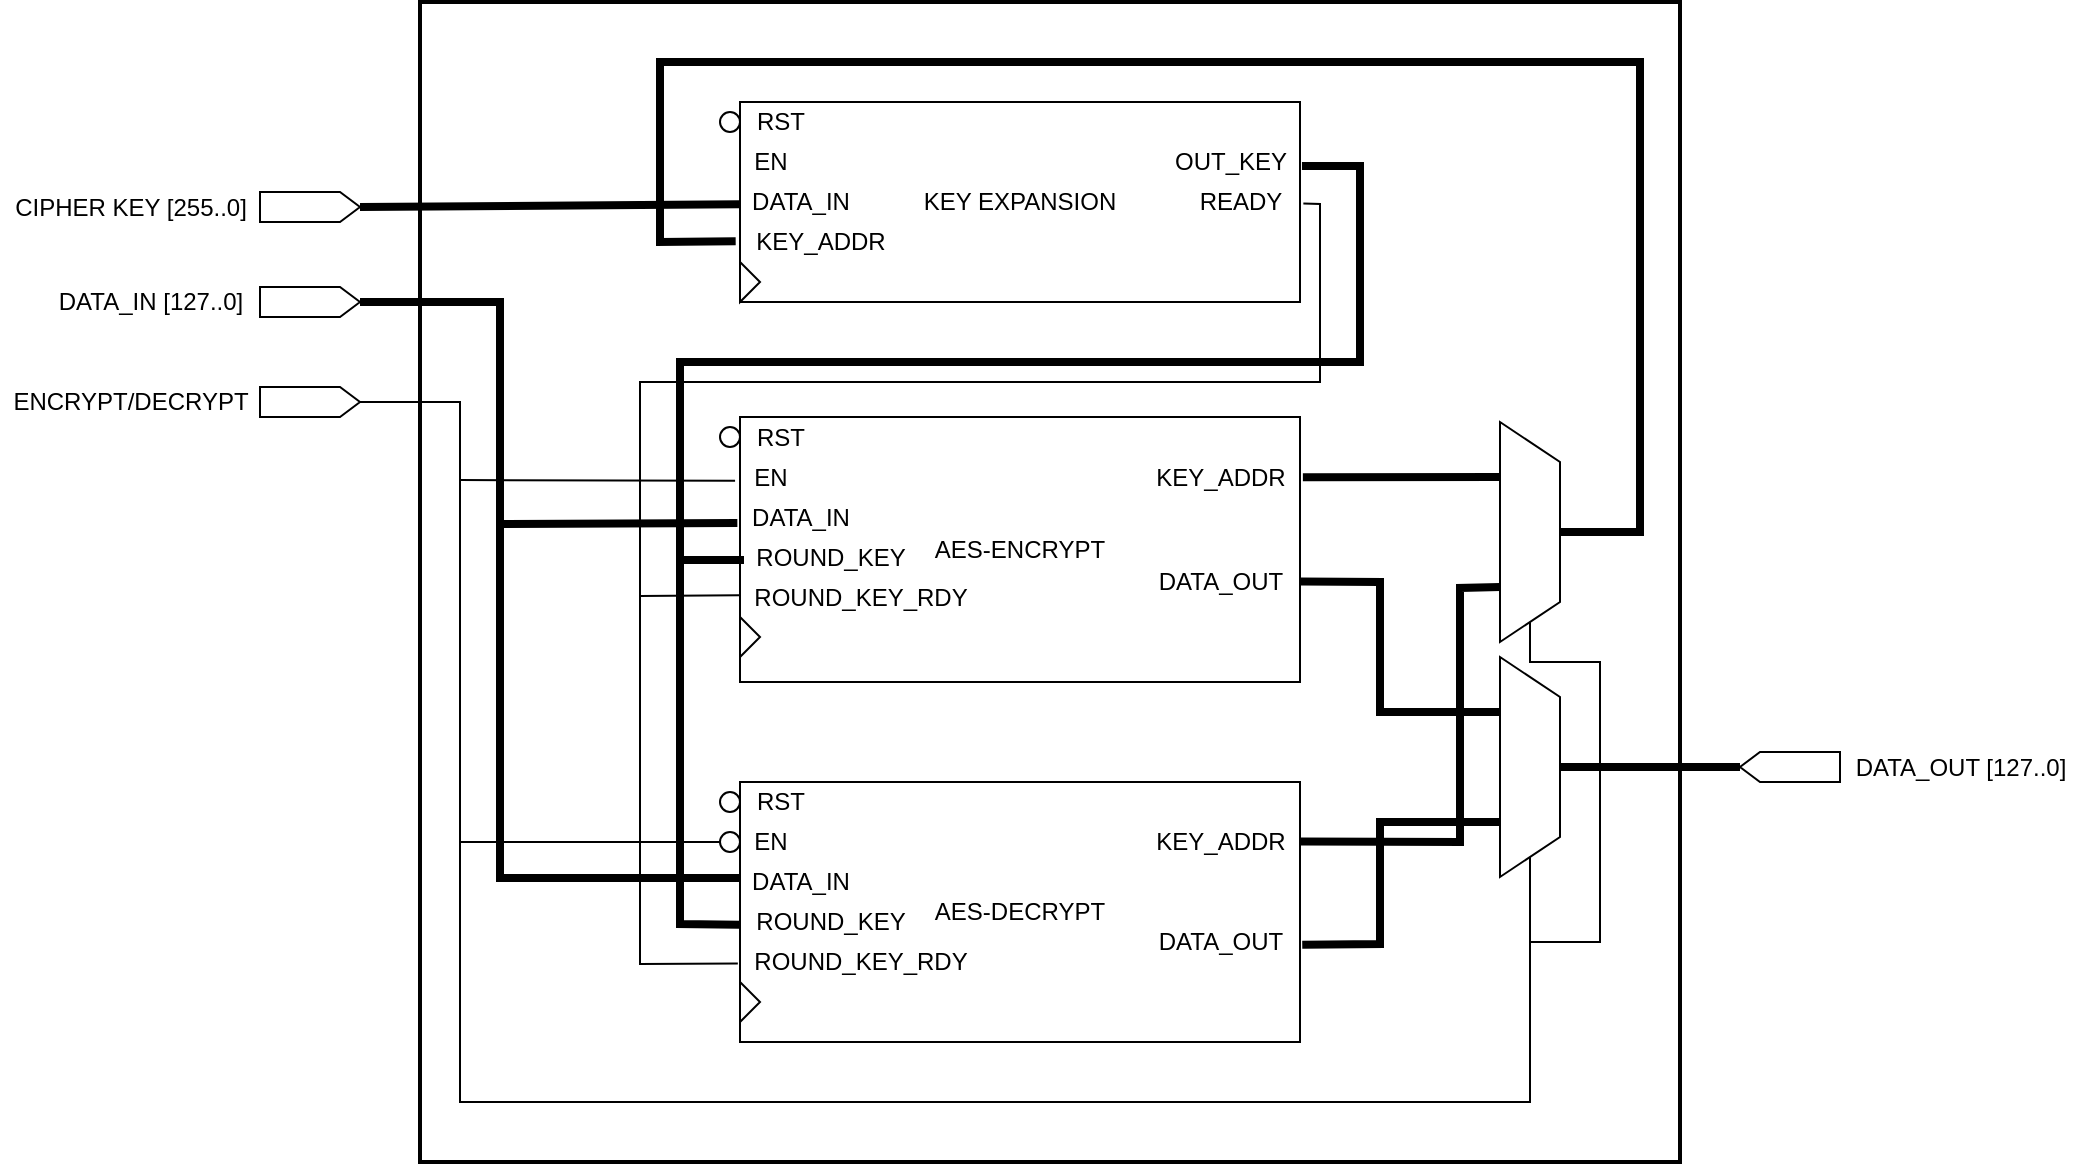 <mxfile version="14.7.6" type="device"><diagram id="bQHCmAaS5CR11OyIx2zT" name="Page-1"><mxGraphModel dx="1240" dy="689" grid="1" gridSize="10" guides="1" tooltips="1" connect="1" arrows="1" fold="1" page="1" pageScale="1" pageWidth="1000000" pageHeight="1000000" math="0" shadow="0"><root><mxCell id="0"/><mxCell id="1" parent="0"/><mxCell id="0nAREdw5EcZxk-LHZdtt-12" value="" style="rounded=0;whiteSpace=wrap;html=1;fillColor=none;strokeWidth=2;" vertex="1" parent="1"><mxGeometry x="220" y="50" width="630" height="580" as="geometry"/></mxCell><mxCell id="0nAREdw5EcZxk-LHZdtt-11" value="" style="endArrow=none;html=1;strokeColor=#000000;strokeWidth=1;entryX=-0.082;entryY=0.594;entryDx=0;entryDy=0;entryPerimeter=0;" edge="1" parent="1"><mxGeometry width="50" height="50" relative="1" as="geometry"><mxPoint x="240" y="470" as="sourcePoint"/><mxPoint x="380.0" y="470.04" as="targetPoint"/></mxGeometry></mxCell><mxCell id="7ZGEBLsnJdABNgyTynUg-1" value="AES-ENCRYPT" style="rounded=0;whiteSpace=wrap;html=1;" parent="1" vertex="1"><mxGeometry x="380" y="257.5" width="280" height="132.5" as="geometry"/></mxCell><mxCell id="7ZGEBLsnJdABNgyTynUg-2" value="KEY EXPANSION" style="rounded=0;whiteSpace=wrap;html=1;" parent="1" vertex="1"><mxGeometry x="380" y="100" width="280" height="100" as="geometry"/></mxCell><mxCell id="7ZGEBLsnJdABNgyTynUg-3" value="AES-DECRYPT" style="rounded=0;whiteSpace=wrap;html=1;" parent="1" vertex="1"><mxGeometry x="380" y="440" width="280" height="130" as="geometry"/></mxCell><mxCell id="7ZGEBLsnJdABNgyTynUg-4" value="" style="shape=mxgraph.arrows2.arrow;verticalLabelPosition=bottom;shadow=0;dashed=0;align=center;html=1;verticalAlign=top;strokeWidth=1;dy=0;dx=10;notch=0;" parent="1" vertex="1"><mxGeometry x="140" y="145" width="50" height="15" as="geometry"/></mxCell><mxCell id="7ZGEBLsnJdABNgyTynUg-5" value="CIPHER KEY [255..0]" style="text;html=1;align=center;verticalAlign=middle;resizable=0;points=[];autosize=1;strokeColor=none;" parent="1" vertex="1"><mxGeometry x="10" y="142.5" width="130" height="20" as="geometry"/></mxCell><mxCell id="7ZGEBLsnJdABNgyTynUg-6" value="" style="shape=mxgraph.arrows2.arrow;verticalLabelPosition=bottom;shadow=0;dashed=0;align=center;html=1;verticalAlign=top;strokeWidth=1;dy=0;dx=10;notch=0;" parent="1" vertex="1"><mxGeometry x="140" y="192.5" width="50" height="15" as="geometry"/></mxCell><mxCell id="7ZGEBLsnJdABNgyTynUg-7" value="DATA_IN [127..0]" style="text;html=1;align=center;verticalAlign=middle;resizable=0;points=[];autosize=1;strokeColor=none;" parent="1" vertex="1"><mxGeometry x="30" y="190" width="110" height="20" as="geometry"/></mxCell><mxCell id="7ZGEBLsnJdABNgyTynUg-8" value="RST" style="text;html=1;align=center;verticalAlign=middle;resizable=0;points=[];autosize=1;strokeColor=none;" parent="1" vertex="1"><mxGeometry x="380" y="100" width="40" height="20" as="geometry"/></mxCell><mxCell id="7ZGEBLsnJdABNgyTynUg-9" value="EN" style="text;html=1;align=center;verticalAlign=middle;resizable=0;points=[];autosize=1;strokeColor=none;" parent="1" vertex="1"><mxGeometry x="380" y="120" width="30" height="20" as="geometry"/></mxCell><mxCell id="7ZGEBLsnJdABNgyTynUg-10" value="DATA_IN" style="text;html=1;align=center;verticalAlign=middle;resizable=0;points=[];autosize=1;strokeColor=none;" parent="1" vertex="1"><mxGeometry x="380" y="140" width="60" height="20" as="geometry"/></mxCell><mxCell id="7ZGEBLsnJdABNgyTynUg-11" value="KEY_ADDR" style="text;html=1;align=center;verticalAlign=middle;resizable=0;points=[];autosize=1;strokeColor=none;" parent="1" vertex="1"><mxGeometry x="380" y="160" width="80" height="20" as="geometry"/></mxCell><mxCell id="7ZGEBLsnJdABNgyTynUg-12" value="" style="triangle;whiteSpace=wrap;html=1;" parent="1" vertex="1"><mxGeometry x="380" y="180" width="10" height="20" as="geometry"/></mxCell><mxCell id="7ZGEBLsnJdABNgyTynUg-13" value="OUT_KEY" style="text;html=1;align=center;verticalAlign=middle;resizable=0;points=[];autosize=1;strokeColor=none;" parent="1" vertex="1"><mxGeometry x="590" y="120" width="70" height="20" as="geometry"/></mxCell><mxCell id="7ZGEBLsnJdABNgyTynUg-14" value="READY" style="text;html=1;align=center;verticalAlign=middle;resizable=0;points=[];autosize=1;strokeColor=none;" parent="1" vertex="1"><mxGeometry x="600" y="140" width="60" height="20" as="geometry"/></mxCell><mxCell id="7ZGEBLsnJdABNgyTynUg-15" value="" style="endArrow=none;html=1;strokeWidth=4;exitX=1;exitY=0.5;exitDx=0;exitDy=0;exitPerimeter=0;entryX=0;entryY=0.557;entryDx=0;entryDy=0;entryPerimeter=0;" parent="1" source="7ZGEBLsnJdABNgyTynUg-4" target="7ZGEBLsnJdABNgyTynUg-10" edge="1"><mxGeometry width="50" height="50" relative="1" as="geometry"><mxPoint x="240" y="230" as="sourcePoint"/><mxPoint x="320" y="160" as="targetPoint"/></mxGeometry></mxCell><mxCell id="7ZGEBLsnJdABNgyTynUg-16" value="" style="shape=trapezoid;perimeter=trapezoidPerimeter;whiteSpace=wrap;html=1;fixedSize=1;direction=south;" parent="1" vertex="1"><mxGeometry x="760" y="260" width="30" height="110" as="geometry"/></mxCell><mxCell id="7ZGEBLsnJdABNgyTynUg-17" value="" style="shape=trapezoid;perimeter=trapezoidPerimeter;whiteSpace=wrap;html=1;fixedSize=1;direction=south;" parent="1" vertex="1"><mxGeometry x="760" y="377.5" width="30" height="110" as="geometry"/></mxCell><mxCell id="7ZGEBLsnJdABNgyTynUg-18" value="KEY_ADDR" style="text;html=1;align=center;verticalAlign=middle;resizable=0;points=[];autosize=1;strokeColor=none;" parent="1" vertex="1"><mxGeometry x="580" y="277.5" width="80" height="20" as="geometry"/></mxCell><mxCell id="7ZGEBLsnJdABNgyTynUg-19" value="KEY_ADDR" style="text;html=1;align=center;verticalAlign=middle;resizable=0;points=[];autosize=1;strokeColor=none;" parent="1" vertex="1"><mxGeometry x="580" y="460" width="80" height="20" as="geometry"/></mxCell><mxCell id="7ZGEBLsnJdABNgyTynUg-21" value="" style="shape=mxgraph.arrows2.arrow;verticalLabelPosition=bottom;shadow=0;dashed=0;align=center;html=1;verticalAlign=top;strokeWidth=1;dy=0;dx=10;notch=0;" parent="1" vertex="1"><mxGeometry x="140" y="242.5" width="50" height="15" as="geometry"/></mxCell><mxCell id="7ZGEBLsnJdABNgyTynUg-22" value="ENCRYPT/DECRYPT" style="text;html=1;align=center;verticalAlign=middle;resizable=0;points=[];autosize=1;strokeColor=none;" parent="1" vertex="1"><mxGeometry x="10" y="240" width="130" height="20" as="geometry"/></mxCell><mxCell id="7ZGEBLsnJdABNgyTynUg-24" value="RST" style="text;html=1;align=center;verticalAlign=middle;resizable=0;points=[];autosize=1;strokeColor=none;" parent="1" vertex="1"><mxGeometry x="380" y="257.5" width="40" height="20" as="geometry"/></mxCell><mxCell id="7ZGEBLsnJdABNgyTynUg-25" value="EN" style="text;html=1;align=center;verticalAlign=middle;resizable=0;points=[];autosize=1;strokeColor=none;" parent="1" vertex="1"><mxGeometry x="380" y="277.5" width="30" height="20" as="geometry"/></mxCell><mxCell id="7ZGEBLsnJdABNgyTynUg-26" value="DATA_IN" style="text;html=1;align=center;verticalAlign=middle;resizable=0;points=[];autosize=1;strokeColor=none;" parent="1" vertex="1"><mxGeometry x="380" y="297.5" width="60" height="20" as="geometry"/></mxCell><mxCell id="7ZGEBLsnJdABNgyTynUg-27" value="ROUND_KEY" style="text;html=1;align=center;verticalAlign=middle;resizable=0;points=[];autosize=1;strokeColor=none;" parent="1" vertex="1"><mxGeometry x="380" y="317.5" width="90" height="20" as="geometry"/></mxCell><mxCell id="7ZGEBLsnJdABNgyTynUg-28" value="ROUND_KEY_RDY" style="text;html=1;align=center;verticalAlign=middle;resizable=0;points=[];autosize=1;strokeColor=none;" parent="1" vertex="1"><mxGeometry x="380" y="337.5" width="120" height="20" as="geometry"/></mxCell><mxCell id="7ZGEBLsnJdABNgyTynUg-29" value="" style="triangle;whiteSpace=wrap;html=1;" parent="1" vertex="1"><mxGeometry x="380" y="357.5" width="10" height="20" as="geometry"/></mxCell><mxCell id="7ZGEBLsnJdABNgyTynUg-30" value="RST" style="text;html=1;align=center;verticalAlign=middle;resizable=0;points=[];autosize=1;strokeColor=none;" parent="1" vertex="1"><mxGeometry x="380" y="440" width="40" height="20" as="geometry"/></mxCell><mxCell id="7ZGEBLsnJdABNgyTynUg-31" value="EN" style="text;html=1;align=center;verticalAlign=middle;resizable=0;points=[];autosize=1;strokeColor=none;" parent="1" vertex="1"><mxGeometry x="380" y="460" width="30" height="20" as="geometry"/></mxCell><mxCell id="7ZGEBLsnJdABNgyTynUg-32" value="DATA_IN" style="text;html=1;align=center;verticalAlign=middle;resizable=0;points=[];autosize=1;strokeColor=none;" parent="1" vertex="1"><mxGeometry x="380" y="480" width="60" height="20" as="geometry"/></mxCell><mxCell id="7ZGEBLsnJdABNgyTynUg-33" value="ROUND_KEY" style="text;html=1;align=center;verticalAlign=middle;resizable=0;points=[];autosize=1;strokeColor=none;" parent="1" vertex="1"><mxGeometry x="380" y="500" width="90" height="20" as="geometry"/></mxCell><mxCell id="7ZGEBLsnJdABNgyTynUg-34" value="ROUND_KEY_RDY" style="text;html=1;align=center;verticalAlign=middle;resizable=0;points=[];autosize=1;strokeColor=none;" parent="1" vertex="1"><mxGeometry x="380" y="520" width="120" height="20" as="geometry"/></mxCell><mxCell id="7ZGEBLsnJdABNgyTynUg-35" value="" style="triangle;whiteSpace=wrap;html=1;" parent="1" vertex="1"><mxGeometry x="380" y="540" width="10" height="20" as="geometry"/></mxCell><mxCell id="7ZGEBLsnJdABNgyTynUg-36" value="" style="endArrow=none;html=1;strokeWidth=4;exitX=1;exitY=0.5;exitDx=0;exitDy=0;exitPerimeter=0;entryX=-0.022;entryY=0.65;entryDx=0;entryDy=0;entryPerimeter=0;rounded=0;" parent="1" source="7ZGEBLsnJdABNgyTynUg-6" target="7ZGEBLsnJdABNgyTynUg-26" edge="1"><mxGeometry width="50" height="50" relative="1" as="geometry"><mxPoint x="270" y="318.75" as="sourcePoint"/><mxPoint x="320" y="268.75" as="targetPoint"/><Array as="points"><mxPoint x="260" y="200"/><mxPoint x="260" y="311"/></Array></mxGeometry></mxCell><mxCell id="7ZGEBLsnJdABNgyTynUg-37" value="" style="endArrow=none;html=1;strokeWidth=4;entryX=0.006;entryY=0.4;entryDx=0;entryDy=0;entryPerimeter=0;rounded=0;" parent="1" target="7ZGEBLsnJdABNgyTynUg-32" edge="1"><mxGeometry width="50" height="50" relative="1" as="geometry"><mxPoint x="260" y="310" as="sourcePoint"/><mxPoint x="370" y="360" as="targetPoint"/><Array as="points"><mxPoint x="260" y="488"/></Array></mxGeometry></mxCell><mxCell id="7ZGEBLsnJdABNgyTynUg-38" value="" style="endArrow=none;html=1;strokeWidth=4;entryX=1.014;entryY=0.6;entryDx=0;entryDy=0;entryPerimeter=0;rounded=0;" parent="1" target="7ZGEBLsnJdABNgyTynUg-13" edge="1"><mxGeometry width="50" height="50" relative="1" as="geometry"><mxPoint x="382" y="329" as="sourcePoint"/><mxPoint x="530" y="270" as="targetPoint"/><Array as="points"><mxPoint x="350" y="329"/><mxPoint x="350" y="230"/><mxPoint x="690" y="230"/><mxPoint x="690" y="132"/></Array></mxGeometry></mxCell><mxCell id="7ZGEBLsnJdABNgyTynUg-39" value="" style="endArrow=none;html=1;strokeWidth=4;exitX=-0.004;exitY=0.571;exitDx=0;exitDy=0;exitPerimeter=0;rounded=0;" parent="1" source="7ZGEBLsnJdABNgyTynUg-33" edge="1"><mxGeometry width="50" height="50" relative="1" as="geometry"><mxPoint x="380" y="440" as="sourcePoint"/><mxPoint x="350" y="330" as="targetPoint"/><Array as="points"><mxPoint x="350" y="511"/></Array></mxGeometry></mxCell><mxCell id="7ZGEBLsnJdABNgyTynUg-40" value="" style="endArrow=none;html=1;strokeWidth=1;entryX=1.028;entryY=0.536;entryDx=0;entryDy=0;entryPerimeter=0;exitX=-0.003;exitY=0.454;exitDx=0;exitDy=0;exitPerimeter=0;rounded=0;" parent="1" source="7ZGEBLsnJdABNgyTynUg-28" target="7ZGEBLsnJdABNgyTynUg-14" edge="1"><mxGeometry width="50" height="50" relative="1" as="geometry"><mxPoint x="460" y="280" as="sourcePoint"/><mxPoint x="510" y="230" as="targetPoint"/><Array as="points"><mxPoint x="330" y="347"/><mxPoint x="330" y="240"/><mxPoint x="670" y="240"/><mxPoint x="670" y="151"/></Array></mxGeometry></mxCell><mxCell id="7ZGEBLsnJdABNgyTynUg-41" value="" style="endArrow=none;html=1;strokeWidth=1;entryX=-0.009;entryY=0.536;entryDx=0;entryDy=0;entryPerimeter=0;rounded=0;" parent="1" target="7ZGEBLsnJdABNgyTynUg-34" edge="1"><mxGeometry width="50" height="50" relative="1" as="geometry"><mxPoint x="330" y="340" as="sourcePoint"/><mxPoint x="470" y="380" as="targetPoint"/><Array as="points"><mxPoint x="330" y="531"/></Array></mxGeometry></mxCell><mxCell id="7ZGEBLsnJdABNgyTynUg-42" value="" style="ellipse;whiteSpace=wrap;html=1;aspect=fixed;" parent="1" vertex="1"><mxGeometry x="370" y="262.5" width="10" height="10" as="geometry"/></mxCell><mxCell id="7ZGEBLsnJdABNgyTynUg-43" value="" style="ellipse;whiteSpace=wrap;html=1;aspect=fixed;" parent="1" vertex="1"><mxGeometry x="370" y="445" width="10" height="10" as="geometry"/></mxCell><mxCell id="7ZGEBLsnJdABNgyTynUg-44" value="" style="endArrow=none;html=1;strokeWidth=4;entryX=0.25;entryY=1;entryDx=0;entryDy=0;exitX=1.018;exitY=0.505;exitDx=0;exitDy=0;exitPerimeter=0;" parent="1" source="7ZGEBLsnJdABNgyTynUg-18" target="7ZGEBLsnJdABNgyTynUg-16" edge="1"><mxGeometry width="50" height="50" relative="1" as="geometry"><mxPoint x="680" y="357.5" as="sourcePoint"/><mxPoint x="730" y="307.5" as="targetPoint"/></mxGeometry></mxCell><mxCell id="7ZGEBLsnJdABNgyTynUg-45" value="" style="endArrow=none;html=1;strokeWidth=4;entryX=0.75;entryY=1;entryDx=0;entryDy=0;exitX=1.018;exitY=0.505;exitDx=0;exitDy=0;exitPerimeter=0;rounded=0;" parent="1" target="7ZGEBLsnJdABNgyTynUg-16" edge="1"><mxGeometry width="50" height="50" relative="1" as="geometry"><mxPoint x="660" y="469.76" as="sourcePoint"/><mxPoint x="758.56" y="469.66" as="targetPoint"/><Array as="points"><mxPoint x="740" y="470"/><mxPoint x="740" y="343"/></Array></mxGeometry></mxCell><mxCell id="7ZGEBLsnJdABNgyTynUg-46" value="DATA_OUT" style="text;html=1;align=center;verticalAlign=middle;resizable=0;points=[];autosize=1;strokeColor=none;" parent="1" vertex="1"><mxGeometry x="580" y="330" width="80" height="20" as="geometry"/></mxCell><mxCell id="7ZGEBLsnJdABNgyTynUg-47" value="DATA_OUT" style="text;html=1;align=center;verticalAlign=middle;resizable=0;points=[];autosize=1;strokeColor=none;" parent="1" vertex="1"><mxGeometry x="580" y="510" width="80" height="20" as="geometry"/></mxCell><mxCell id="7ZGEBLsnJdABNgyTynUg-48" value="" style="endArrow=none;html=1;strokeWidth=4;entryX=0.25;entryY=1;entryDx=0;entryDy=0;exitX=1.018;exitY=0.505;exitDx=0;exitDy=0;exitPerimeter=0;rounded=0;" parent="1" target="7ZGEBLsnJdABNgyTynUg-17" edge="1"><mxGeometry width="50" height="50" relative="1" as="geometry"><mxPoint x="660" y="339.81" as="sourcePoint"/><mxPoint x="758.56" y="339.71" as="targetPoint"/><Array as="points"><mxPoint x="700" y="340"/><mxPoint x="700" y="405"/></Array></mxGeometry></mxCell><mxCell id="7ZGEBLsnJdABNgyTynUg-49" value="" style="endArrow=none;html=1;strokeWidth=4;entryX=0.75;entryY=1;entryDx=0;entryDy=0;exitX=1.014;exitY=0.571;exitDx=0;exitDy=0;exitPerimeter=0;rounded=0;" parent="1" source="7ZGEBLsnJdABNgyTynUg-47" target="7ZGEBLsnJdABNgyTynUg-17" edge="1"><mxGeometry width="50" height="50" relative="1" as="geometry"><mxPoint x="600" y="520" as="sourcePoint"/><mxPoint x="650" y="470" as="targetPoint"/><Array as="points"><mxPoint x="700" y="521"/><mxPoint x="700" y="460"/></Array></mxGeometry></mxCell><mxCell id="0nAREdw5EcZxk-LHZdtt-1" value="" style="ellipse;whiteSpace=wrap;html=1;aspect=fixed;" vertex="1" parent="1"><mxGeometry x="370" y="105" width="10" height="10" as="geometry"/></mxCell><mxCell id="0nAREdw5EcZxk-LHZdtt-2" value="" style="endArrow=none;html=1;entryX=1;entryY=0.5;entryDx=0;entryDy=0;entryPerimeter=0;rounded=0;exitX=1;exitY=0.5;exitDx=0;exitDy=0;" edge="1" parent="1" source="7ZGEBLsnJdABNgyTynUg-17" target="7ZGEBLsnJdABNgyTynUg-21"><mxGeometry width="50" height="50" relative="1" as="geometry"><mxPoint x="810" y="560" as="sourcePoint"/><mxPoint x="220" y="282.5" as="targetPoint"/><Array as="points"><mxPoint x="775" y="600"/><mxPoint x="240" y="600"/><mxPoint x="240" y="250"/></Array></mxGeometry></mxCell><mxCell id="0nAREdw5EcZxk-LHZdtt-3" value="" style="shape=mxgraph.arrows2.arrow;verticalLabelPosition=bottom;shadow=0;dashed=0;align=center;html=1;verticalAlign=top;strokeWidth=1;dy=0;dx=10;notch=0;flipH=1;" vertex="1" parent="1"><mxGeometry x="880" y="425" width="50" height="15" as="geometry"/></mxCell><mxCell id="0nAREdw5EcZxk-LHZdtt-4" value="DATA_OUT [127..0]" style="text;html=1;align=center;verticalAlign=middle;resizable=0;points=[];autosize=1;strokeColor=none;" vertex="1" parent="1"><mxGeometry x="930" y="422.5" width="120" height="20" as="geometry"/></mxCell><mxCell id="0nAREdw5EcZxk-LHZdtt-5" value="" style="endArrow=none;html=1;entryX=1;entryY=0.5;entryDx=0;entryDy=0;rounded=0;" edge="1" parent="1" target="7ZGEBLsnJdABNgyTynUg-16"><mxGeometry width="50" height="50" relative="1" as="geometry"><mxPoint x="775" y="520" as="sourcePoint"/><mxPoint x="850" y="380" as="targetPoint"/><Array as="points"><mxPoint x="810" y="520"/><mxPoint x="810" y="380"/><mxPoint x="775" y="380"/></Array></mxGeometry></mxCell><mxCell id="0nAREdw5EcZxk-LHZdtt-6" value="" style="endArrow=none;html=1;strokeWidth=4;exitX=0.5;exitY=0;exitDx=0;exitDy=0;rounded=0;entryX=-0.027;entryY=0.483;entryDx=0;entryDy=0;entryPerimeter=0;" edge="1" parent="1" source="7ZGEBLsnJdABNgyTynUg-16" target="7ZGEBLsnJdABNgyTynUg-11"><mxGeometry width="50" height="50" relative="1" as="geometry"><mxPoint x="810" y="327.5" as="sourcePoint"/><mxPoint x="320" y="120" as="targetPoint"/><Array as="points"><mxPoint x="830" y="315"/><mxPoint x="830" y="80"/><mxPoint x="340" y="80"/><mxPoint x="340" y="170"/></Array></mxGeometry></mxCell><mxCell id="0nAREdw5EcZxk-LHZdtt-7" value="" style="endArrow=none;html=1;strokeWidth=4;exitX=0.5;exitY=0;exitDx=0;exitDy=0;entryX=1;entryY=0.5;entryDx=0;entryDy=0;entryPerimeter=0;" edge="1" parent="1" source="7ZGEBLsnJdABNgyTynUg-17" target="0nAREdw5EcZxk-LHZdtt-3"><mxGeometry width="50" height="50" relative="1" as="geometry"><mxPoint x="800" y="450" as="sourcePoint"/><mxPoint x="850" y="400" as="targetPoint"/></mxGeometry></mxCell><mxCell id="0nAREdw5EcZxk-LHZdtt-8" value="" style="endArrow=none;html=1;strokeColor=#000000;strokeWidth=1;entryX=-0.082;entryY=0.594;entryDx=0;entryDy=0;entryPerimeter=0;" edge="1" parent="1" target="7ZGEBLsnJdABNgyTynUg-25"><mxGeometry width="50" height="50" relative="1" as="geometry"><mxPoint x="240" y="289" as="sourcePoint"/><mxPoint x="330" y="300" as="targetPoint"/></mxGeometry></mxCell><mxCell id="0nAREdw5EcZxk-LHZdtt-9" value="" style="ellipse;whiteSpace=wrap;html=1;aspect=fixed;fillColor=#FFFFFF;" vertex="1" parent="1"><mxGeometry x="370" y="465" width="10" height="10" as="geometry"/></mxCell></root></mxGraphModel></diagram></mxfile>